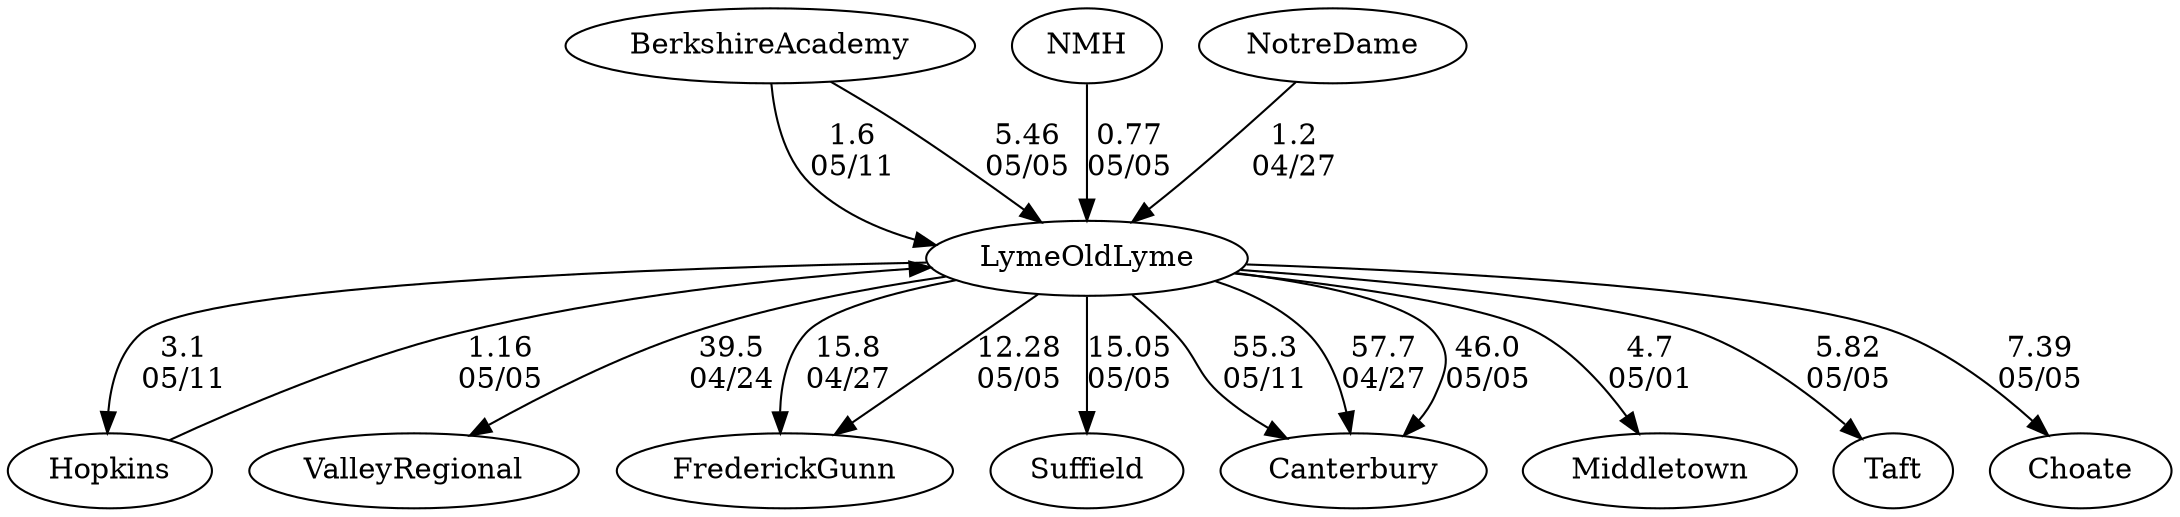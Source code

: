 digraph boys1foursLymeOldLyme {BerkshireAcademy [URL="boys1foursLymeOldLymeBerkshireAcademy.html"];ValleyRegional [URL="boys1foursLymeOldLymeValleyRegional.html"];NMH [URL="boys1foursLymeOldLymeNMH.html"];Hopkins [URL="boys1foursLymeOldLymeHopkins.html"];FrederickGunn [URL="boys1foursLymeOldLymeFrederickGunn.html"];Suffield [URL="boys1foursLymeOldLymeSuffield.html"];NotreDame [URL="boys1foursLymeOldLymeNotreDame.html"];Canterbury [URL="boys1foursLymeOldLymeCanterbury.html"];Middletown [URL="boys1foursLymeOldLymeMiddletown.html"];LymeOldLyme [URL="boys1foursLymeOldLymeLymeOldLyme.html"];Taft [URL="boys1foursLymeOldLymeTaft.html"];Choate [URL="boys1foursLymeOldLymeChoate.html"];LymeOldLyme -> Middletown[label="4.7
05/01", weight="96", tooltip="NEIRA Boys & Girls Fours,Lyme/Old Lyme v Middletown V Mills			
Distance: 1500 Conditions: It was a partly cloudy day when all three crews got out into the lake, there was a constant 6-8 mph head wind that ran straight up the course for all races. Comments: One race worth noting is the G2V4 Lyme/old Lyme launched their G3V4 to participate in the race as well.
Lyme/Old Lyme would like thank Middletown and Mills for coming out to race on our lake. We are always excited to have teams come and visit and enjoy our facility with us.
Thank you for a great day of racing and we look forward to seeing you all again soon!!
None", URL="https://www.row2k.com/results/resultspage.cfm?UID=B21A566F53808695C158764AE049824A&cat=5", random="random"]; 
LymeOldLyme -> ValleyRegional[label="39.5
04/24", weight="61", tooltip="NEIRA Boys & Girls Fours,Lyme/Old Lyme V Valley			
Distance: 1500 Conditions: 4 MPH head wind, ending at a 6mph headwind by the last race (G2V4) Comments: Lyme Old Lyme raced 3 boys varsity 4s but only the 1V4 was against a NEIRA program.
Lyme Old Lyme also raced a 3V4 girls in the 2V4 race and the time is recorded in the third boat time.
None", URL="https://www.row2k.com/results/resultspage.cfm?UID=0B538421DF95D95D5523F6EF4CB5CD04&cat=5", random="random"]; 
BerkshireAcademy -> LymeOldLyme[label="1.6
05/11", weight="99", tooltip="NEIRA Boys & Girls Fours,Berkshire vs. Canterbury, Greenwich Academy, Hopkins, Lyme/Old Lyme			
Distance: 1500 M Conditions: Overcast, 60 deg., calm for first 500, then very light (5 mph) and variable tail wind for latter 1000 M. Flat water throughout. Comments: Order of racing: G1, G2, B2, B1, G3, B4, B3, G4/nov. Berkshire doubled a rower from G2 to G4 (all-novice boat); Hopkins and Lyme doubled rowers from G3 to G4. B1: Berkshire and LOL encroached on Hopkins' lane approaching the finish, but Hopkins was judged to be too far back to have been impeded. G4: Lyme and Hopkins clashed oars briefly 300 meters from the finish, then separated. Lyme stopped a couple of strokes short of the line. Thanks to visiting teams for traveling, and to the coxswains for their generally excellent work.
None", URL="https://www.row2k.com/results/resultspage.cfm?UID=008A7D94A9DF93181CD94ED3239F2603&cat=5", random="random"]; 
LymeOldLyme -> Hopkins[label="3.1
05/11", weight="97", tooltip="NEIRA Boys & Girls Fours,Berkshire vs. Canterbury, Greenwich Academy, Hopkins, Lyme/Old Lyme			
Distance: 1500 M Conditions: Overcast, 60 deg., calm for first 500, then very light (5 mph) and variable tail wind for latter 1000 M. Flat water throughout. Comments: Order of racing: G1, G2, B2, B1, G3, B4, B3, G4/nov. Berkshire doubled a rower from G2 to G4 (all-novice boat); Hopkins and Lyme doubled rowers from G3 to G4. B1: Berkshire and LOL encroached on Hopkins' lane approaching the finish, but Hopkins was judged to be too far back to have been impeded. G4: Lyme and Hopkins clashed oars briefly 300 meters from the finish, then separated. Lyme stopped a couple of strokes short of the line. Thanks to visiting teams for traveling, and to the coxswains for their generally excellent work.
None", URL="https://www.row2k.com/results/resultspage.cfm?UID=008A7D94A9DF93181CD94ED3239F2603&cat=5", random="random"]; 
LymeOldLyme -> Canterbury[label="55.3
05/11", weight="45", tooltip="NEIRA Boys & Girls Fours,Berkshire vs. Canterbury, Greenwich Academy, Hopkins, Lyme/Old Lyme			
Distance: 1500 M Conditions: Overcast, 60 deg., calm for first 500, then very light (5 mph) and variable tail wind for latter 1000 M. Flat water throughout. Comments: Order of racing: G1, G2, B2, B1, G3, B4, B3, G4/nov. Berkshire doubled a rower from G2 to G4 (all-novice boat); Hopkins and Lyme doubled rowers from G3 to G4. B1: Berkshire and LOL encroached on Hopkins' lane approaching the finish, but Hopkins was judged to be too far back to have been impeded. G4: Lyme and Hopkins clashed oars briefly 300 meters from the finish, then separated. Lyme stopped a couple of strokes short of the line. Thanks to visiting teams for traveling, and to the coxswains for their generally excellent work.
None", URL="https://www.row2k.com/results/resultspage.cfm?UID=008A7D94A9DF93181CD94ED3239F2603&cat=5", random="random"]; 
NotreDame -> LymeOldLyme[label="1.2
04/27", weight="99", tooltip="NEIRA Boys & Girls Fours,Frederick Gunn vs Miss Porters, Canterbury, Lyme/Old Lyme, Greenwich Academy, Notre Dame			
Distance: 1500m Conditions: Tailwind throughout the day 8-18mph. Calm in the starting area with the wind picking up more and more as crews made their way down the course.
None", URL="https://www.row2k.com/results/resultspage.cfm?UID=3710F27F185D74B3D15DF923C787D9E1&cat=5", random="random"]; 
LymeOldLyme -> FrederickGunn[label="15.8
04/27", weight="85", tooltip="NEIRA Boys & Girls Fours,Frederick Gunn vs Miss Porters, Canterbury, Lyme/Old Lyme, Greenwich Academy, Notre Dame			
Distance: 1500m Conditions: Tailwind throughout the day 8-18mph. Calm in the starting area with the wind picking up more and more as crews made their way down the course.
None", URL="https://www.row2k.com/results/resultspage.cfm?UID=3710F27F185D74B3D15DF923C787D9E1&cat=5", random="random"]; 
LymeOldLyme -> Canterbury[label="57.7
04/27", weight="43", tooltip="NEIRA Boys & Girls Fours,Frederick Gunn vs Miss Porters, Canterbury, Lyme/Old Lyme, Greenwich Academy, Notre Dame			
Distance: 1500m Conditions: Tailwind throughout the day 8-18mph. Calm in the starting area with the wind picking up more and more as crews made their way down the course.
None", URL="https://www.row2k.com/results/resultspage.cfm?UID=3710F27F185D74B3D15DF923C787D9E1&cat=5", random="random"]; 
BerkshireAcademy -> LymeOldLyme[label="5.46
05/05", weight="95", tooltip="Founder's Day Regatta			
Conditions: Some cross wind in the first 500m shifting into a light tail wind in the last 1k. Teams with multiple boats in a single event only progressed the faster boat even if both finished top 3.", URL="https://www.row2k.com/results/resultspage.cfm?UID=7AC6352FAB62A8BCE52618B8C7A7971D&cat=6", random="random"]; 
Hopkins -> LymeOldLyme[label="1.16
05/05", weight="99", tooltip="Founder's Day Regatta			
Conditions: Some cross wind in the first 500m shifting into a light tail wind in the last 1k. Teams with multiple boats in a single event only progressed the faster boat even if both finished top 3.", URL="https://www.row2k.com/results/resultspage.cfm?UID=7AC6352FAB62A8BCE52618B8C7A7971D&cat=6", random="random"]; 
NMH -> LymeOldLyme[label="0.77
05/05", weight="100", tooltip="Founder's Day Regatta			
Conditions: Some cross wind in the first 500m shifting into a light tail wind in the last 1k. Teams with multiple boats in a single event only progressed the faster boat even if both finished top 3.", URL="https://www.row2k.com/results/resultspage.cfm?UID=7AC6352FAB62A8BCE52618B8C7A7971D&cat=6", random="random"]; 
LymeOldLyme -> FrederickGunn[label="12.28
05/05", weight="88", tooltip="Founder's Day Regatta			
Conditions: Some cross wind in the first 500m shifting into a light tail wind in the last 1k. Teams with multiple boats in a single event only progressed the faster boat even if both finished top 3.", URL="https://www.row2k.com/results/resultspage.cfm?UID=7AC6352FAB62A8BCE52618B8C7A7971D&cat=6", random="random"]; 
LymeOldLyme -> Taft[label="5.82
05/05", weight="95", tooltip="Founder's Day Regatta			
Conditions: Some cross wind in the first 500m shifting into a light tail wind in the last 1k. Teams with multiple boats in a single event only progressed the faster boat even if both finished top 3.", URL="https://www.row2k.com/results/resultspage.cfm?UID=7AC6352FAB62A8BCE52618B8C7A7971D&cat=6", random="random"]; 
LymeOldLyme -> Choate[label="7.39
05/05", weight="93", tooltip="Founder's Day Regatta			
Conditions: Some cross wind in the first 500m shifting into a light tail wind in the last 1k. Teams with multiple boats in a single event only progressed the faster boat even if both finished top 3.", URL="https://www.row2k.com/results/resultspage.cfm?UID=7AC6352FAB62A8BCE52618B8C7A7971D&cat=6", random="random"]; 
LymeOldLyme -> Canterbury[label="46.0
05/05", weight="54", tooltip="Founder's Day Regatta			
Conditions: Some cross wind in the first 500m shifting into a light tail wind in the last 1k. Teams with multiple boats in a single event only progressed the faster boat even if both finished top 3.", URL="https://www.row2k.com/results/resultspage.cfm?UID=7AC6352FAB62A8BCE52618B8C7A7971D&cat=6", random="random"]; 
LymeOldLyme -> Suffield[label="15.05
05/05", weight="85", tooltip="Founder's Day Regatta			
Conditions: Some cross wind in the first 500m shifting into a light tail wind in the last 1k. Teams with multiple boats in a single event only progressed the faster boat even if both finished top 3.", URL="https://www.row2k.com/results/resultspage.cfm?UID=7AC6352FAB62A8BCE52618B8C7A7971D&cat=6", random="random"]}